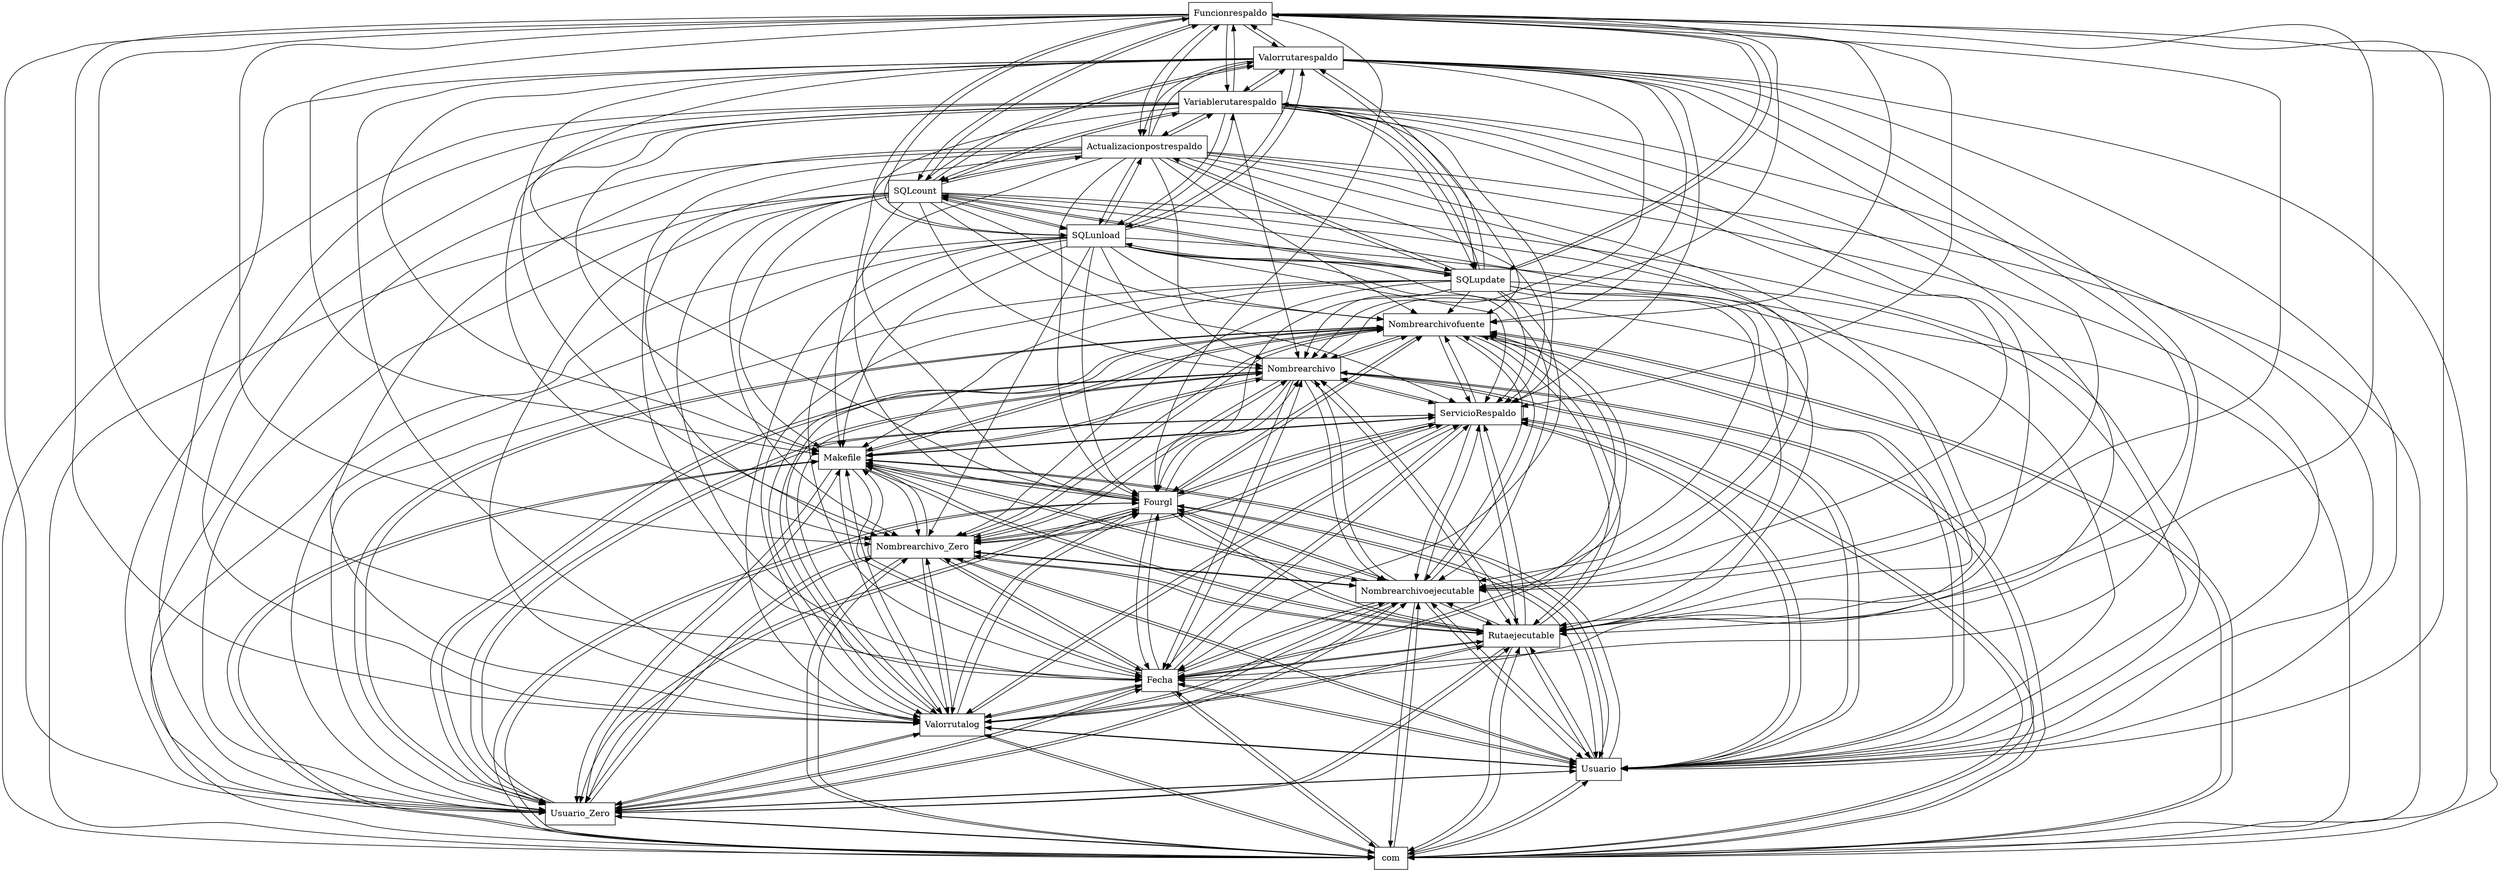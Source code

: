 digraph{
graph [rankdir=TB];
node [shape=box];
edge [arrowhead=normal];
0[label="Nombrearchivofuente",]
1[label="Nombrearchivo",]
2[label="Funcionrespaldo",]
3[label="Valorrutarespaldo",]
4[label="com",]
5[label="Usuario_Zero",]
6[label="Usuario",]
7[label="Valorrutalog",]
8[label="Variablerutarespaldo",]
9[label="Actualizacionpostrespaldo",]
10[label="Fecha",]
11[label="SQLunload",]
12[label="Rutaejecutable",]
13[label="SQLupdate",]
14[label="Nombrearchivoejecutable",]
15[label="Nombrearchivo_Zero",]
16[label="Fourgl",]
17[label="SQLcount",]
18[label="Makefile",]
19[label="ServicioRespaldo",]
0->1[label="",]
0->4[label="",]
0->5[label="",]
0->6[label="",]
0->7[label="",]
0->10[label="",]
0->12[label="",]
0->14[label="",]
0->15[label="",]
0->16[label="",]
0->18[label="",]
0->19[label="",]
1->0[label="",]
1->4[label="",]
1->5[label="",]
1->6[label="",]
1->7[label="",]
1->10[label="",]
1->12[label="",]
1->14[label="",]
1->15[label="",]
1->16[label="",]
1->18[label="",]
1->19[label="",]
2->0[label="",]
2->1[label="",]
2->3[label="",]
2->4[label="",]
2->5[label="",]
2->6[label="",]
2->7[label="",]
2->8[label="",]
2->9[label="",]
2->10[label="",]
2->11[label="",]
2->12[label="",]
2->13[label="",]
2->14[label="",]
2->15[label="",]
2->16[label="",]
2->17[label="",]
2->18[label="",]
2->19[label="",]
3->0[label="",]
3->1[label="",]
3->2[label="",]
3->4[label="",]
3->5[label="",]
3->6[label="",]
3->7[label="",]
3->8[label="",]
3->9[label="",]
3->10[label="",]
3->11[label="",]
3->12[label="",]
3->13[label="",]
3->14[label="",]
3->15[label="",]
3->16[label="",]
3->17[label="",]
3->18[label="",]
3->19[label="",]
4->0[label="",]
4->1[label="",]
4->5[label="",]
4->6[label="",]
4->7[label="",]
4->10[label="",]
4->12[label="",]
4->14[label="",]
4->15[label="",]
4->16[label="",]
4->18[label="",]
4->19[label="",]
5->0[label="",]
5->1[label="",]
5->4[label="",]
5->6[label="",]
5->7[label="",]
5->10[label="",]
5->12[label="",]
5->14[label="",]
5->15[label="",]
5->16[label="",]
5->18[label="",]
5->19[label="",]
6->0[label="",]
6->1[label="",]
6->4[label="",]
6->5[label="",]
6->7[label="",]
6->10[label="",]
6->12[label="",]
6->14[label="",]
6->15[label="",]
6->16[label="",]
6->18[label="",]
6->19[label="",]
7->0[label="",]
7->1[label="",]
7->4[label="",]
7->5[label="",]
7->6[label="",]
7->10[label="",]
7->12[label="",]
7->14[label="",]
7->15[label="",]
7->16[label="",]
7->18[label="",]
7->19[label="",]
8->0[label="",]
8->1[label="",]
8->2[label="",]
8->3[label="",]
8->4[label="",]
8->5[label="",]
8->6[label="",]
8->7[label="",]
8->9[label="",]
8->10[label="",]
8->11[label="",]
8->12[label="",]
8->13[label="",]
8->14[label="",]
8->15[label="",]
8->16[label="",]
8->17[label="",]
8->18[label="",]
8->19[label="",]
9->0[label="",]
9->1[label="",]
9->2[label="",]
9->3[label="",]
9->4[label="",]
9->5[label="",]
9->6[label="",]
9->7[label="",]
9->8[label="",]
9->10[label="",]
9->11[label="",]
9->12[label="",]
9->13[label="",]
9->14[label="",]
9->15[label="",]
9->16[label="",]
9->17[label="",]
9->18[label="",]
9->19[label="",]
10->0[label="",]
10->1[label="",]
10->4[label="",]
10->5[label="",]
10->6[label="",]
10->7[label="",]
10->12[label="",]
10->14[label="",]
10->15[label="",]
10->16[label="",]
10->18[label="",]
10->19[label="",]
11->0[label="",]
11->1[label="",]
11->2[label="",]
11->3[label="",]
11->4[label="",]
11->5[label="",]
11->6[label="",]
11->7[label="",]
11->8[label="",]
11->9[label="",]
11->10[label="",]
11->12[label="",]
11->13[label="",]
11->14[label="",]
11->15[label="",]
11->16[label="",]
11->17[label="",]
11->18[label="",]
11->19[label="",]
12->0[label="",]
12->1[label="",]
12->4[label="",]
12->5[label="",]
12->6[label="",]
12->7[label="",]
12->10[label="",]
12->14[label="",]
12->15[label="",]
12->16[label="",]
12->18[label="",]
12->19[label="",]
13->0[label="",]
13->1[label="",]
13->2[label="",]
13->3[label="",]
13->4[label="",]
13->5[label="",]
13->6[label="",]
13->7[label="",]
13->8[label="",]
13->9[label="",]
13->10[label="",]
13->11[label="",]
13->12[label="",]
13->14[label="",]
13->15[label="",]
13->16[label="",]
13->17[label="",]
13->18[label="",]
13->19[label="",]
14->0[label="",]
14->1[label="",]
14->4[label="",]
14->5[label="",]
14->6[label="",]
14->7[label="",]
14->10[label="",]
14->12[label="",]
14->15[label="",]
14->16[label="",]
14->18[label="",]
14->19[label="",]
15->0[label="",]
15->1[label="",]
15->4[label="",]
15->5[label="",]
15->6[label="",]
15->7[label="",]
15->10[label="",]
15->12[label="",]
15->14[label="",]
15->16[label="",]
15->18[label="",]
15->19[label="",]
16->0[label="",]
16->1[label="",]
16->4[label="",]
16->5[label="",]
16->6[label="",]
16->7[label="",]
16->10[label="",]
16->12[label="",]
16->14[label="",]
16->15[label="",]
16->18[label="",]
16->19[label="",]
17->0[label="",]
17->1[label="",]
17->2[label="",]
17->3[label="",]
17->4[label="",]
17->5[label="",]
17->6[label="",]
17->7[label="",]
17->8[label="",]
17->9[label="",]
17->10[label="",]
17->11[label="",]
17->12[label="",]
17->13[label="",]
17->14[label="",]
17->15[label="",]
17->16[label="",]
17->18[label="",]
17->19[label="",]
18->0[label="",]
18->1[label="",]
18->4[label="",]
18->5[label="",]
18->6[label="",]
18->7[label="",]
18->10[label="",]
18->12[label="",]
18->14[label="",]
18->15[label="",]
18->16[label="",]
18->19[label="",]
19->0[label="",]
19->1[label="",]
19->4[label="",]
19->5[label="",]
19->6[label="",]
19->7[label="",]
19->10[label="",]
19->12[label="",]
19->14[label="",]
19->15[label="",]
19->16[label="",]
19->18[label="",]
}
